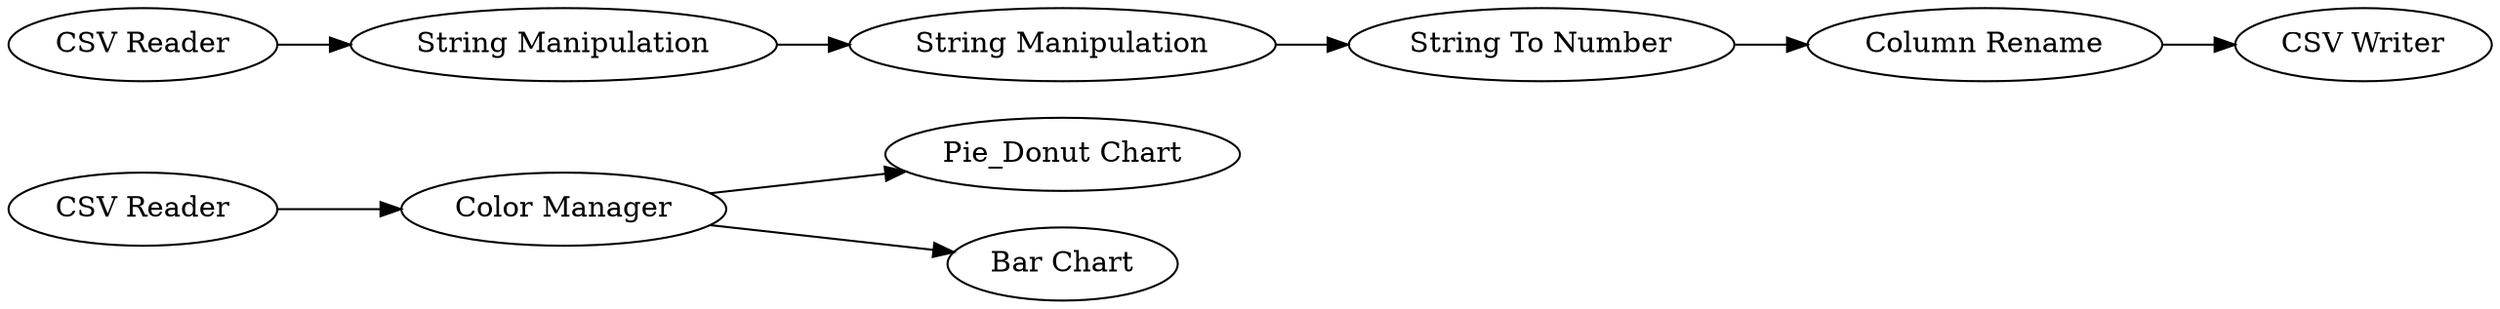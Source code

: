 digraph {
	1 [label="CSV Reader"]
	2 [label="Color Manager"]
	3 [label="Pie_Donut Chart"]
	4 [label="CSV Reader"]
	5 [label="String Manipulation"]
	6 [label="String Manipulation"]
	7 [label="String To Number"]
	8 [label="Column Rename"]
	9 [label="CSV Writer"]
	10 [label="Bar Chart"]
	1 -> 2
	2 -> 3
	2 -> 10
	4 -> 5
	5 -> 6
	6 -> 7
	7 -> 8
	8 -> 9
	rankdir=LR
}
